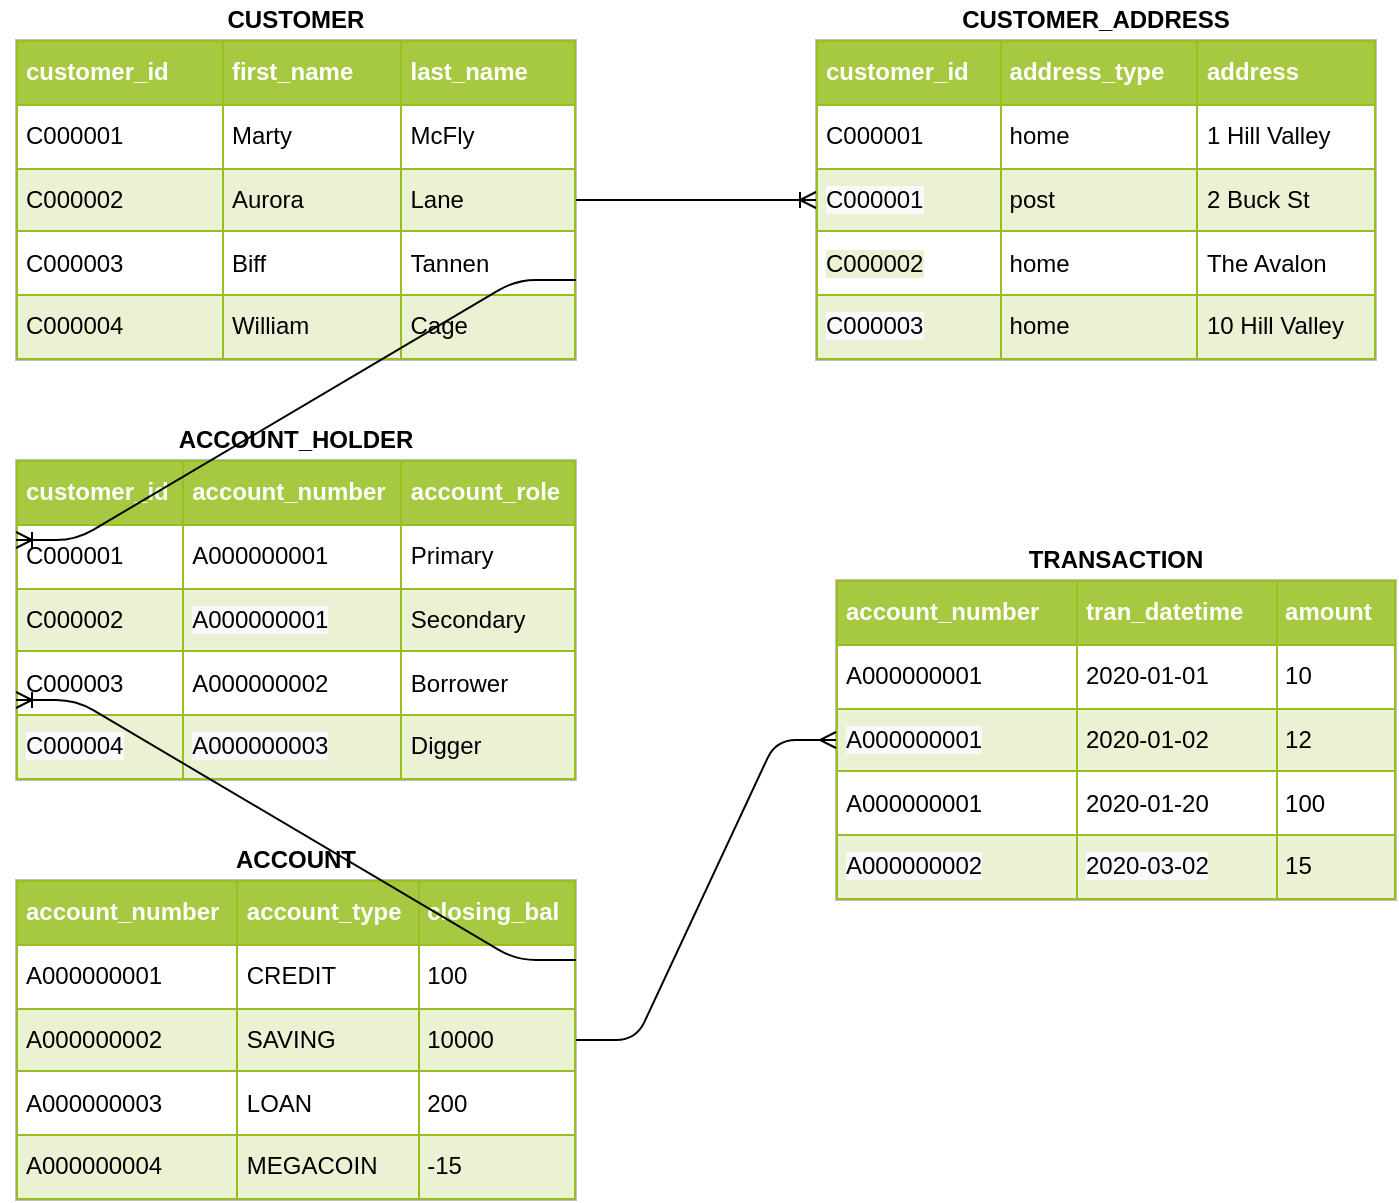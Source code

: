 <mxfile version="13.6.2" type="device"><diagram id="neSGAaukUD2T6isRZsDp" name="Page-1"><mxGraphModel dx="946" dy="680" grid="0" gridSize="10" guides="1" tooltips="1" connect="1" arrows="1" fold="1" page="1" pageScale="1" pageWidth="827" pageHeight="1169" math="0" shadow="0"><root><mxCell id="0"/><mxCell id="1" parent="0"/><mxCell id="Pgm4NxCxjRLI9q_G5R7r-1" value="&lt;table border=&quot;1&quot; width=&quot;100%&quot; cellpadding=&quot;4&quot; style=&quot;width: 100% ; height: 100% ; border-collapse: collapse&quot;&gt;&lt;tbody&gt;&lt;tr style=&quot;background-color: #a7c942 ; color: #ffffff ; border: 1px solid #98bf21&quot;&gt;&lt;th align=&quot;left&quot;&gt;customer_id&lt;/th&gt;&lt;th align=&quot;left&quot;&gt;first_name&lt;/th&gt;&lt;th align=&quot;left&quot;&gt;last_name&lt;/th&gt;&lt;/tr&gt;&lt;tr style=&quot;border: 1px solid #98bf21&quot;&gt;&lt;td&gt;C000001&lt;/td&gt;&lt;td&gt;Marty&lt;/td&gt;&lt;td&gt;McFly&lt;/td&gt;&lt;/tr&gt;&lt;tr style=&quot;background-color: #eaf2d3 ; border: 1px solid #98bf21&quot;&gt;&lt;td&gt;C000002&lt;/td&gt;&lt;td&gt;Aurora&lt;/td&gt;&lt;td&gt;Lane&lt;/td&gt;&lt;/tr&gt;&lt;tr style=&quot;border: 1px solid #98bf21&quot;&gt;&lt;td&gt;C000003&lt;/td&gt;&lt;td&gt;Biff&lt;/td&gt;&lt;td&gt;Tannen&lt;/td&gt;&lt;/tr&gt;&lt;tr style=&quot;background-color: #eaf2d3 ; border: 1px solid #98bf21&quot;&gt;&lt;td&gt;C000004&lt;/td&gt;&lt;td&gt;William&lt;/td&gt;&lt;td&gt;Cage&lt;/td&gt;&lt;/tr&gt;&lt;/tbody&gt;&lt;/table&gt;" style="text;html=1;strokeColor=#c0c0c0;fillColor=#ffffff;overflow=fill;rounded=0;" vertex="1" parent="1"><mxGeometry x="50" y="120" width="280" height="160" as="geometry"/></mxCell><mxCell id="Pgm4NxCxjRLI9q_G5R7r-2" value="&lt;table border=&quot;1&quot; width=&quot;100%&quot; cellpadding=&quot;4&quot; style=&quot;width: 100% ; height: 100% ; border-collapse: collapse&quot;&gt;&lt;tbody&gt;&lt;tr style=&quot;background-color: #a7c942 ; color: #ffffff ; border: 1px solid #98bf21&quot;&gt;&lt;th align=&quot;left&quot;&gt;customer_id&lt;/th&gt;&lt;th align=&quot;left&quot;&gt;address_type&lt;/th&gt;&lt;th align=&quot;left&quot;&gt;address&lt;/th&gt;&lt;/tr&gt;&lt;tr style=&quot;border: 1px solid #98bf21&quot;&gt;&lt;td&gt;C000001&lt;br&gt;&lt;/td&gt;&lt;td&gt;home&lt;/td&gt;&lt;td&gt;1 Hill Valley&lt;/td&gt;&lt;/tr&gt;&lt;tr style=&quot;background-color: #eaf2d3 ; border: 1px solid #98bf21&quot;&gt;&lt;td&gt;&lt;span style=&quot;background-color: rgb(248 , 249 , 250)&quot;&gt;C000001&lt;/span&gt;&lt;br&gt;&lt;/td&gt;&lt;td&gt;post&lt;/td&gt;&lt;td&gt;2 Buck St&lt;/td&gt;&lt;/tr&gt;&lt;tr style=&quot;border: 1px solid #98bf21&quot;&gt;&lt;td&gt;&lt;span style=&quot;background-color: rgb(234 , 242 , 211)&quot;&gt;C000002&lt;/span&gt;&lt;br&gt;&lt;/td&gt;&lt;td&gt;home&lt;/td&gt;&lt;td&gt;The Avalon&lt;/td&gt;&lt;/tr&gt;&lt;tr style=&quot;background-color: #eaf2d3 ; border: 1px solid #98bf21&quot;&gt;&lt;td&gt;&lt;span style=&quot;background-color: rgb(248 , 249 , 250)&quot;&gt;C000003&lt;/span&gt;&lt;br&gt;&lt;/td&gt;&lt;td&gt;home&lt;/td&gt;&lt;td&gt;10 Hill Valley&lt;/td&gt;&lt;/tr&gt;&lt;/tbody&gt;&lt;/table&gt;" style="text;html=1;strokeColor=#c0c0c0;fillColor=#ffffff;overflow=fill;rounded=0;" vertex="1" parent="1"><mxGeometry x="450" y="120" width="280" height="160" as="geometry"/></mxCell><mxCell id="Pgm4NxCxjRLI9q_G5R7r-3" value="" style="edgeStyle=entityRelationEdgeStyle;fontSize=12;html=1;endArrow=ERoneToMany;exitX=1;exitY=0.5;exitDx=0;exitDy=0;entryX=0;entryY=0.5;entryDx=0;entryDy=0;" edge="1" parent="1" source="Pgm4NxCxjRLI9q_G5R7r-1" target="Pgm4NxCxjRLI9q_G5R7r-2"><mxGeometry width="100" height="100" relative="1" as="geometry"><mxPoint x="370" y="360" as="sourcePoint"/><mxPoint x="470" y="260" as="targetPoint"/></mxGeometry></mxCell><mxCell id="Pgm4NxCxjRLI9q_G5R7r-17" value="&lt;table border=&quot;1&quot; width=&quot;100%&quot; cellpadding=&quot;4&quot; style=&quot;width: 100% ; height: 100% ; border-collapse: collapse&quot;&gt;&lt;tbody&gt;&lt;tr style=&quot;background-color: #a7c942 ; color: #ffffff ; border: 1px solid #98bf21&quot;&gt;&lt;th align=&quot;left&quot;&gt;account_number&lt;/th&gt;&lt;th align=&quot;left&quot;&gt;account_type&lt;/th&gt;&lt;th align=&quot;left&quot;&gt;closing_bal&lt;/th&gt;&lt;/tr&gt;&lt;tr style=&quot;border: 1px solid #98bf21&quot;&gt;&lt;td&gt;A000000001&lt;/td&gt;&lt;td&gt;CREDIT&lt;/td&gt;&lt;td&gt;100&lt;/td&gt;&lt;/tr&gt;&lt;tr style=&quot;background-color: #eaf2d3 ; border: 1px solid #98bf21&quot;&gt;&lt;td&gt;A000000002&lt;br&gt;&lt;/td&gt;&lt;td&gt;SAVING&lt;/td&gt;&lt;td&gt;10000&lt;/td&gt;&lt;/tr&gt;&lt;tr style=&quot;border: 1px solid #98bf21&quot;&gt;&lt;td&gt;A000000003&lt;br&gt;&lt;/td&gt;&lt;td&gt;LOAN&lt;/td&gt;&lt;td&gt;200&lt;/td&gt;&lt;/tr&gt;&lt;tr style=&quot;background-color: #eaf2d3 ; border: 1px solid #98bf21&quot;&gt;&lt;td&gt;A000000004&lt;/td&gt;&lt;td&gt;MEGACOIN&lt;/td&gt;&lt;td&gt;-15&lt;/td&gt;&lt;/tr&gt;&lt;/tbody&gt;&lt;/table&gt;" style="text;html=1;strokeColor=#c0c0c0;fillColor=#ffffff;overflow=fill;rounded=0;" vertex="1" parent="1"><mxGeometry x="50" y="540" width="280" height="160" as="geometry"/></mxCell><mxCell id="Pgm4NxCxjRLI9q_G5R7r-21" value="&lt;table border=&quot;1&quot; width=&quot;100%&quot; cellpadding=&quot;4&quot; style=&quot;width: 100% ; height: 100% ; border-collapse: collapse&quot;&gt;&lt;tbody&gt;&lt;tr style=&quot;background-color: #a7c942 ; color: #ffffff ; border: 1px solid #98bf21&quot;&gt;&lt;th align=&quot;left&quot;&gt;account_number&lt;/th&gt;&lt;th align=&quot;left&quot;&gt;tran_datetime&lt;/th&gt;&lt;th align=&quot;left&quot;&gt;amount&lt;/th&gt;&lt;/tr&gt;&lt;tr style=&quot;border: 1px solid #98bf21&quot;&gt;&lt;td&gt;A000000001&lt;/td&gt;&lt;td&gt;2020-01-01&lt;/td&gt;&lt;td&gt;10&lt;/td&gt;&lt;/tr&gt;&lt;tr style=&quot;background-color: #eaf2d3 ; border: 1px solid #98bf21&quot;&gt;&lt;td&gt;&lt;span style=&quot;background-color: rgb(248 , 249 , 250)&quot;&gt;A000000001&lt;/span&gt;&lt;br&gt;&lt;/td&gt;&lt;td&gt;2020-01-02&lt;/td&gt;&lt;td&gt;12&lt;/td&gt;&lt;/tr&gt;&lt;tr style=&quot;border: 1px solid #98bf21&quot;&gt;&lt;td&gt;A000000001&lt;/td&gt;&lt;td&gt;2020-01-20&lt;br&gt;&lt;/td&gt;&lt;td&gt;100&lt;/td&gt;&lt;/tr&gt;&lt;tr style=&quot;background-color: #eaf2d3 ; border: 1px solid #98bf21&quot;&gt;&lt;td&gt;&lt;span style=&quot;background-color: rgb(248 , 249 , 250)&quot;&gt;A000000002&lt;/span&gt;&lt;br&gt;&lt;/td&gt;&lt;td&gt;&lt;span style=&quot;background-color: rgb(248 , 249 , 250)&quot;&gt;2020-03-02&lt;/span&gt;&lt;br&gt;&lt;/td&gt;&lt;td&gt;15&lt;/td&gt;&lt;/tr&gt;&lt;/tbody&gt;&lt;/table&gt;" style="text;html=1;strokeColor=#c0c0c0;fillColor=#ffffff;overflow=fill;rounded=0;" vertex="1" parent="1"><mxGeometry x="460" y="390" width="280" height="160" as="geometry"/></mxCell><mxCell id="Pgm4NxCxjRLI9q_G5R7r-22" value="" style="edgeStyle=entityRelationEdgeStyle;fontSize=12;html=1;endArrow=ERmany;exitX=1;exitY=0.5;exitDx=0;exitDy=0;entryX=0;entryY=0.5;entryDx=0;entryDy=0;" edge="1" parent="1" source="Pgm4NxCxjRLI9q_G5R7r-17" target="Pgm4NxCxjRLI9q_G5R7r-21"><mxGeometry width="100" height="100" relative="1" as="geometry"><mxPoint x="360" y="710" as="sourcePoint"/><mxPoint x="460" y="610" as="targetPoint"/></mxGeometry></mxCell><mxCell id="Pgm4NxCxjRLI9q_G5R7r-23" value="&lt;b&gt;CUSTOMER&lt;/b&gt;" style="text;html=1;strokeColor=none;fillColor=none;align=center;verticalAlign=middle;whiteSpace=wrap;rounded=0;" vertex="1" parent="1"><mxGeometry x="150" y="100" width="80" height="20" as="geometry"/></mxCell><mxCell id="Pgm4NxCxjRLI9q_G5R7r-25" value="&lt;b&gt;CUSTOMER_ADDRESS&lt;/b&gt;" style="text;html=1;strokeColor=none;fillColor=none;align=center;verticalAlign=middle;whiteSpace=wrap;rounded=0;" vertex="1" parent="1"><mxGeometry x="515" y="100" width="150" height="20" as="geometry"/></mxCell><mxCell id="Pgm4NxCxjRLI9q_G5R7r-26" value="&lt;b&gt;ACCOUNT&lt;/b&gt;" style="text;html=1;strokeColor=none;fillColor=none;align=center;verticalAlign=middle;whiteSpace=wrap;rounded=0;" vertex="1" parent="1"><mxGeometry x="150" y="520" width="80" height="20" as="geometry"/></mxCell><mxCell id="Pgm4NxCxjRLI9q_G5R7r-27" value="&lt;b&gt;TRANSACTION&lt;/b&gt;" style="text;html=1;strokeColor=none;fillColor=none;align=center;verticalAlign=middle;whiteSpace=wrap;rounded=0;" vertex="1" parent="1"><mxGeometry x="550" y="370" width="100" height="20" as="geometry"/></mxCell><mxCell id="Pgm4NxCxjRLI9q_G5R7r-28" value="&lt;table border=&quot;1&quot; width=&quot;100%&quot; cellpadding=&quot;4&quot; style=&quot;width: 100% ; height: 100% ; border-collapse: collapse&quot;&gt;&lt;tbody&gt;&lt;tr style=&quot;background-color: #a7c942 ; color: #ffffff ; border: 1px solid #98bf21&quot;&gt;&lt;th align=&quot;left&quot;&gt;customer_id&lt;/th&gt;&lt;th align=&quot;left&quot;&gt;account_number&lt;/th&gt;&lt;th align=&quot;left&quot;&gt;account_role&lt;/th&gt;&lt;/tr&gt;&lt;tr style=&quot;border: 1px solid #98bf21&quot;&gt;&lt;td&gt;C000001&lt;br&gt;&lt;/td&gt;&lt;td&gt;A000000001&lt;br&gt;&lt;/td&gt;&lt;td&gt;Primary&lt;/td&gt;&lt;/tr&gt;&lt;tr style=&quot;background-color: #eaf2d3 ; border: 1px solid #98bf21&quot;&gt;&lt;td&gt;C000002&lt;br&gt;&lt;/td&gt;&lt;td&gt;&lt;span style=&quot;background-color: rgb(248 , 249 , 250)&quot;&gt;A000000001&lt;/span&gt;&lt;br&gt;&lt;/td&gt;&lt;td&gt;Secondary&lt;/td&gt;&lt;/tr&gt;&lt;tr style=&quot;border: 1px solid #98bf21&quot;&gt;&lt;td&gt;C000003&lt;br&gt;&lt;/td&gt;&lt;td&gt;A000000002&lt;br&gt;&lt;/td&gt;&lt;td&gt;Borrower&lt;/td&gt;&lt;/tr&gt;&lt;tr style=&quot;background-color: #eaf2d3 ; border: 1px solid #98bf21&quot;&gt;&lt;td&gt;&lt;span style=&quot;background-color: rgb(248 , 249 , 250)&quot;&gt;C000004&lt;/span&gt;&lt;br&gt;&lt;/td&gt;&lt;td&gt;&lt;span style=&quot;background-color: rgb(248 , 249 , 250)&quot;&gt;A000000003&lt;/span&gt;&lt;br&gt;&lt;/td&gt;&lt;td&gt;Digger&lt;br&gt;&lt;/td&gt;&lt;/tr&gt;&lt;/tbody&gt;&lt;/table&gt;" style="text;html=1;strokeColor=#c0c0c0;fillColor=#ffffff;overflow=fill;rounded=0;" vertex="1" parent="1"><mxGeometry x="50" y="330" width="280" height="160" as="geometry"/></mxCell><mxCell id="Pgm4NxCxjRLI9q_G5R7r-29" value="&lt;b&gt;ACCOUNT_HOLDER&lt;/b&gt;" style="text;html=1;strokeColor=none;fillColor=none;align=center;verticalAlign=middle;whiteSpace=wrap;rounded=0;" vertex="1" parent="1"><mxGeometry x="150" y="310" width="80" height="20" as="geometry"/></mxCell><mxCell id="Pgm4NxCxjRLI9q_G5R7r-32" value="" style="edgeStyle=entityRelationEdgeStyle;fontSize=12;html=1;endArrow=ERoneToMany;exitX=1;exitY=0.75;exitDx=0;exitDy=0;entryX=0;entryY=0.25;entryDx=0;entryDy=0;" edge="1" parent="1" source="Pgm4NxCxjRLI9q_G5R7r-1" target="Pgm4NxCxjRLI9q_G5R7r-28"><mxGeometry width="100" height="100" relative="1" as="geometry"><mxPoint x="360" y="460" as="sourcePoint"/><mxPoint x="460" y="360" as="targetPoint"/></mxGeometry></mxCell><mxCell id="Pgm4NxCxjRLI9q_G5R7r-33" value="" style="edgeStyle=entityRelationEdgeStyle;fontSize=12;html=1;endArrow=ERoneToMany;exitX=1;exitY=0.25;exitDx=0;exitDy=0;entryX=0;entryY=0.75;entryDx=0;entryDy=0;" edge="1" parent="1" source="Pgm4NxCxjRLI9q_G5R7r-17" target="Pgm4NxCxjRLI9q_G5R7r-28"><mxGeometry width="100" height="100" relative="1" as="geometry"><mxPoint x="360" y="510" as="sourcePoint"/><mxPoint x="460" y="410" as="targetPoint"/></mxGeometry></mxCell></root></mxGraphModel></diagram></mxfile>